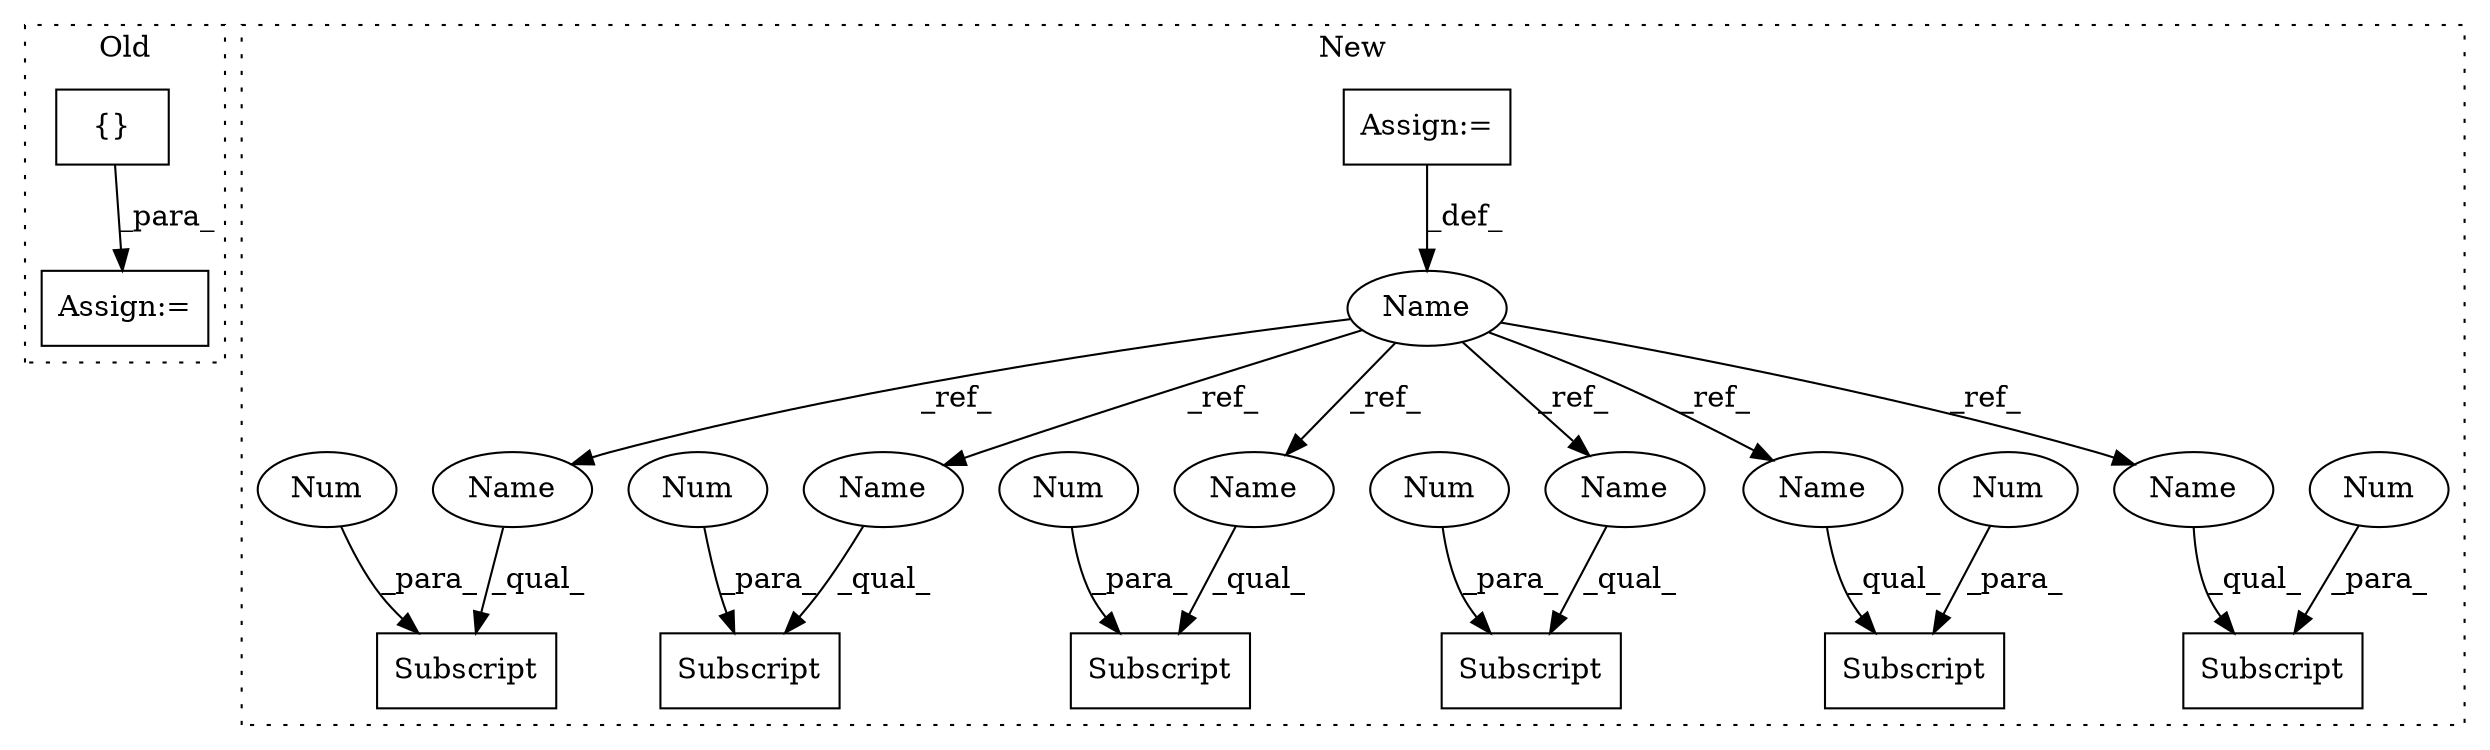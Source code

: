 digraph G {
subgraph cluster0 {
1 [label="{}" a="95" s="1205,1307" l="14,10" shape="box"];
4 [label="Assign:=" a="68" s="1518" l="3" shape="box"];
label = "Old";
style="dotted";
}
subgraph cluster1 {
2 [label="Subscript" a="63" s="1704,0" l="21,0" shape="box"];
3 [label="Num" a="76" s="1723" l="1" shape="ellipse"];
5 [label="Name" a="87" s="579" l="18" shape="ellipse"];
6 [label="Subscript" a="63" s="1583,0" l="21,0" shape="box"];
7 [label="Num" a="76" s="1602" l="1" shape="ellipse"];
8 [label="Assign:=" a="68" s="597" l="3" shape="box"];
9 [label="Subscript" a="63" s="1395,0" l="21,0" shape="box"];
10 [label="Num" a="76" s="1414" l="1" shape="ellipse"];
11 [label="Subscript" a="63" s="1472,0" l="21,0" shape="box"];
12 [label="Num" a="76" s="1491" l="1" shape="ellipse"];
13 [label="Subscript" a="63" s="1968,0" l="21,0" shape="box"];
14 [label="Num" a="76" s="1987" l="1" shape="ellipse"];
15 [label="Subscript" a="63" s="1727,0" l="21,0" shape="box"];
16 [label="Num" a="76" s="1746" l="1" shape="ellipse"];
17 [label="Name" a="87" s="1704" l="18" shape="ellipse"];
18 [label="Name" a="87" s="1583" l="18" shape="ellipse"];
19 [label="Name" a="87" s="1395" l="18" shape="ellipse"];
20 [label="Name" a="87" s="1472" l="18" shape="ellipse"];
21 [label="Name" a="87" s="1968" l="18" shape="ellipse"];
22 [label="Name" a="87" s="1727" l="18" shape="ellipse"];
label = "New";
style="dotted";
}
1 -> 4 [label="_para_"];
3 -> 2 [label="_para_"];
5 -> 20 [label="_ref_"];
5 -> 22 [label="_ref_"];
5 -> 19 [label="_ref_"];
5 -> 18 [label="_ref_"];
5 -> 17 [label="_ref_"];
5 -> 21 [label="_ref_"];
7 -> 6 [label="_para_"];
8 -> 5 [label="_def_"];
10 -> 9 [label="_para_"];
12 -> 11 [label="_para_"];
14 -> 13 [label="_para_"];
16 -> 15 [label="_para_"];
17 -> 2 [label="_qual_"];
18 -> 6 [label="_qual_"];
19 -> 9 [label="_qual_"];
20 -> 11 [label="_qual_"];
21 -> 13 [label="_qual_"];
22 -> 15 [label="_qual_"];
}